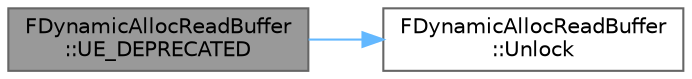 digraph "FDynamicAllocReadBuffer::UE_DEPRECATED"
{
 // INTERACTIVE_SVG=YES
 // LATEX_PDF_SIZE
  bgcolor="transparent";
  edge [fontname=Helvetica,fontsize=10,labelfontname=Helvetica,labelfontsize=10];
  node [fontname=Helvetica,fontsize=10,shape=box,height=0.2,width=0.4];
  rankdir="LR";
  Node1 [id="Node000001",label="FDynamicAllocReadBuffer\l::UE_DEPRECATED",height=0.2,width=0.4,color="gray40", fillcolor="grey60", style="filled", fontcolor="black",tooltip=" "];
  Node1 -> Node2 [id="edge1_Node000001_Node000002",color="steelblue1",style="solid",tooltip=" "];
  Node2 [id="Node000002",label="FDynamicAllocReadBuffer\l::Unlock",height=0.2,width=0.4,color="grey40", fillcolor="white", style="filled",URL="$da/d9d/structFDynamicAllocReadBuffer.html#a7819c6cd767ad8da932af2963a315777",tooltip="Unocks the buffer so the GPU may read from it."];
}
